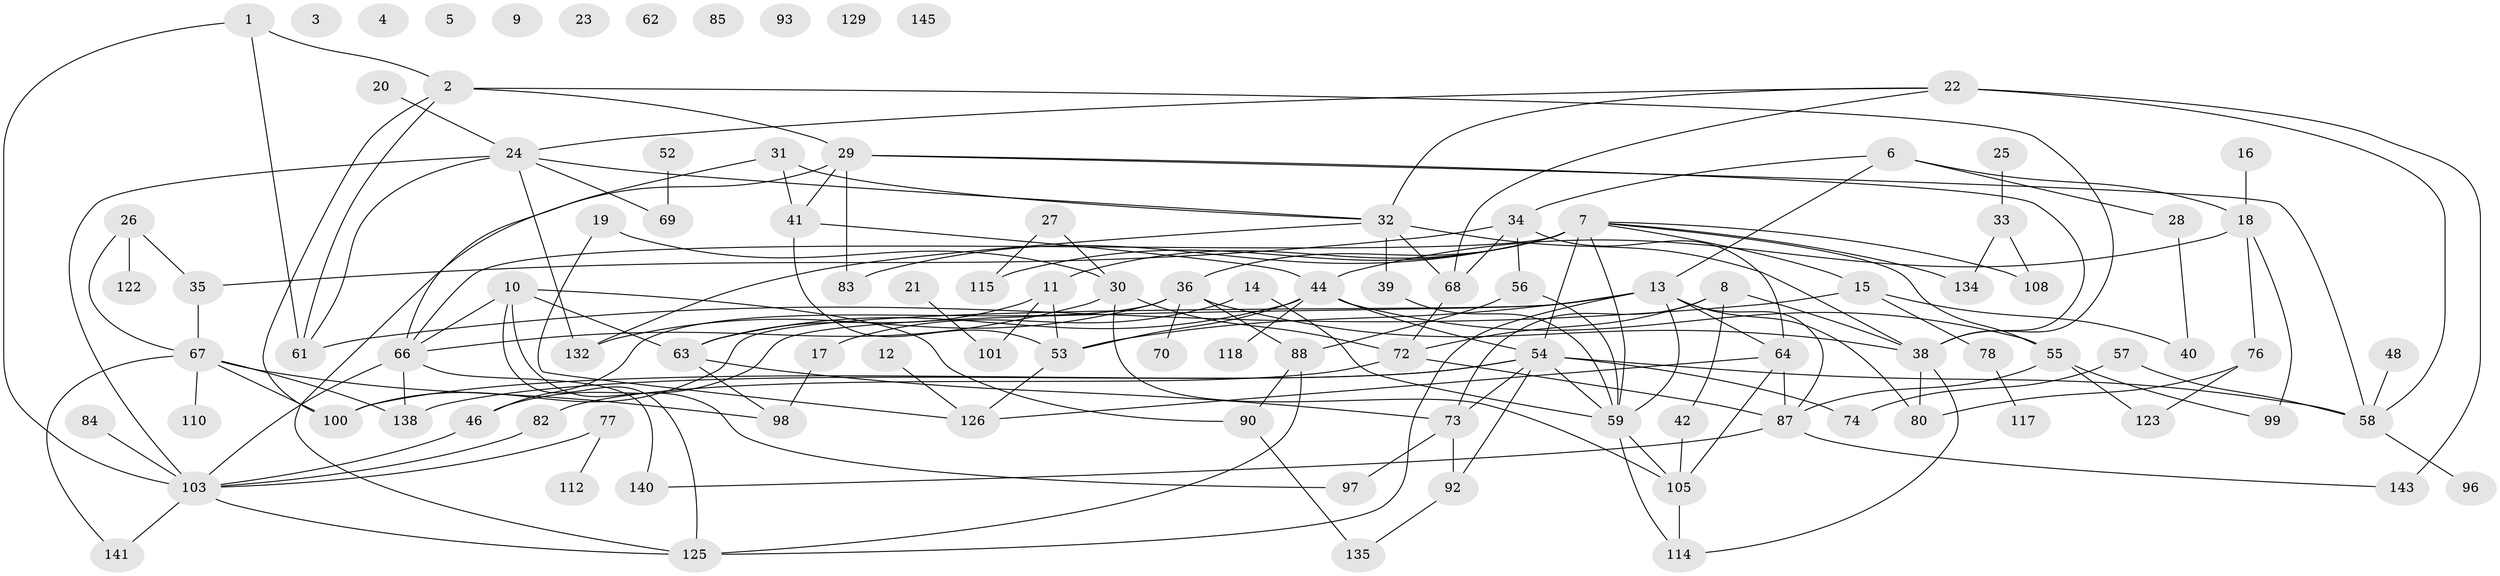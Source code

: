 // original degree distribution, {3: 0.23972602739726026, 5: 0.13013698630136986, 0: 0.06164383561643835, 1: 0.1506849315068493, 4: 0.0958904109589041, 6: 0.03424657534246575, 2: 0.2534246575342466, 7: 0.02054794520547945, 8: 0.00684931506849315, 9: 0.00684931506849315}
// Generated by graph-tools (version 1.1) at 2025/41/03/06/25 10:41:21]
// undirected, 105 vertices, 167 edges
graph export_dot {
graph [start="1"]
  node [color=gray90,style=filled];
  1;
  2;
  3;
  4 [super="+136"];
  5;
  6 [super="+45"];
  7 [super="+60"];
  8 [super="+51"];
  9;
  10 [super="+49"];
  11;
  12;
  13 [super="+109"];
  14;
  15 [super="+104"];
  16 [super="+116"];
  17;
  18 [super="+71"];
  19;
  20;
  21;
  22 [super="+47"];
  23;
  24 [super="+65"];
  25;
  26 [super="+91"];
  27;
  28 [super="+127"];
  29 [super="+131"];
  30 [super="+81"];
  31;
  32 [super="+43"];
  33 [super="+75"];
  34 [super="+124"];
  35 [super="+37"];
  36 [super="+50"];
  38 [super="+111"];
  39;
  40;
  41;
  42 [super="+106"];
  44;
  46;
  48;
  52;
  53 [super="+144"];
  54 [super="+86"];
  55 [super="+89"];
  56;
  57;
  58 [super="+95"];
  59 [super="+113"];
  61 [super="+79"];
  62;
  63 [super="+120"];
  64 [super="+94"];
  66 [super="+107"];
  67 [super="+142"];
  68 [super="+130"];
  69;
  70;
  72 [super="+121"];
  73;
  74;
  76;
  77;
  78;
  80;
  82;
  83;
  84;
  85;
  87 [super="+119"];
  88 [super="+102"];
  90;
  92;
  93;
  96;
  97;
  98;
  99;
  100;
  101 [super="+146"];
  103 [super="+133"];
  105 [super="+128"];
  108;
  110;
  112;
  114;
  115;
  117 [super="+137"];
  118;
  122;
  123;
  125;
  126 [super="+139"];
  129;
  132;
  134;
  135;
  138;
  140;
  141;
  143;
  145;
  1 -- 2;
  1 -- 103;
  1 -- 61;
  2 -- 38;
  2 -- 100;
  2 -- 29;
  2 -- 61;
  6 -- 13;
  6 -- 34;
  6 -- 18;
  6 -- 28;
  7 -- 36;
  7 -- 54;
  7 -- 66;
  7 -- 134;
  7 -- 11;
  7 -- 108;
  7 -- 15;
  7 -- 115;
  7 -- 83;
  7 -- 55;
  7 -- 59;
  8 -- 73;
  8 -- 42;
  8 -- 72;
  8 -- 38;
  10 -- 90;
  10 -- 97;
  10 -- 125;
  10 -- 63;
  10 -- 66;
  11 -- 53;
  11 -- 63;
  11 -- 101;
  12 -- 126;
  13 -- 80;
  13 -- 100;
  13 -- 125;
  13 -- 46;
  13 -- 87;
  13 -- 59;
  13 -- 53;
  13 -- 64;
  14 -- 17;
  14 -- 59;
  15 -- 40;
  15 -- 78;
  15 -- 61;
  16 -- 18;
  17 -- 98;
  18 -- 76;
  18 -- 99;
  18 -- 44;
  19 -- 30;
  19 -- 126;
  20 -- 24;
  21 -- 101;
  22 -- 68;
  22 -- 143 [weight=2];
  22 -- 32;
  22 -- 24;
  22 -- 58;
  24 -- 132;
  24 -- 69;
  24 -- 103;
  24 -- 61;
  24 -- 32;
  25 -- 33;
  26 -- 67;
  26 -- 122;
  26 -- 35;
  27 -- 115;
  27 -- 30;
  28 -- 40;
  29 -- 41;
  29 -- 83;
  29 -- 125;
  29 -- 38;
  29 -- 58;
  30 -- 66;
  30 -- 72;
  30 -- 105;
  31 -- 41;
  31 -- 66;
  31 -- 32;
  32 -- 68;
  32 -- 132;
  32 -- 38;
  32 -- 39;
  33 -- 134;
  33 -- 108;
  34 -- 35;
  34 -- 68;
  34 -- 56;
  34 -- 64;
  35 -- 67;
  36 -- 70;
  36 -- 132;
  36 -- 46;
  36 -- 88;
  36 -- 38;
  38 -- 80;
  38 -- 114;
  39 -- 59;
  41 -- 44;
  41 -- 53;
  42 -- 105;
  44 -- 53;
  44 -- 54;
  44 -- 118;
  44 -- 55;
  44 -- 63;
  46 -- 103 [weight=2];
  48 -- 58;
  52 -- 69;
  53 -- 126;
  54 -- 59;
  54 -- 92;
  54 -- 100;
  54 -- 74;
  54 -- 138;
  54 -- 73;
  54 -- 58;
  55 -- 123;
  55 -- 99;
  55 -- 87;
  56 -- 59;
  56 -- 88;
  57 -- 58;
  57 -- 74;
  58 -- 96;
  59 -- 105;
  59 -- 114;
  63 -- 73;
  63 -- 98;
  64 -- 126;
  64 -- 87;
  64 -- 105;
  66 -- 103;
  66 -- 138;
  66 -- 140;
  67 -- 98;
  67 -- 100;
  67 -- 110;
  67 -- 138;
  67 -- 141;
  68 -- 72;
  72 -- 82;
  72 -- 87;
  73 -- 92;
  73 -- 97;
  76 -- 80;
  76 -- 123;
  77 -- 112;
  77 -- 103;
  78 -- 117;
  82 -- 103;
  84 -- 103;
  87 -- 143;
  87 -- 140;
  88 -- 90;
  88 -- 125;
  90 -- 135;
  92 -- 135;
  103 -- 125;
  103 -- 141;
  105 -- 114;
}
